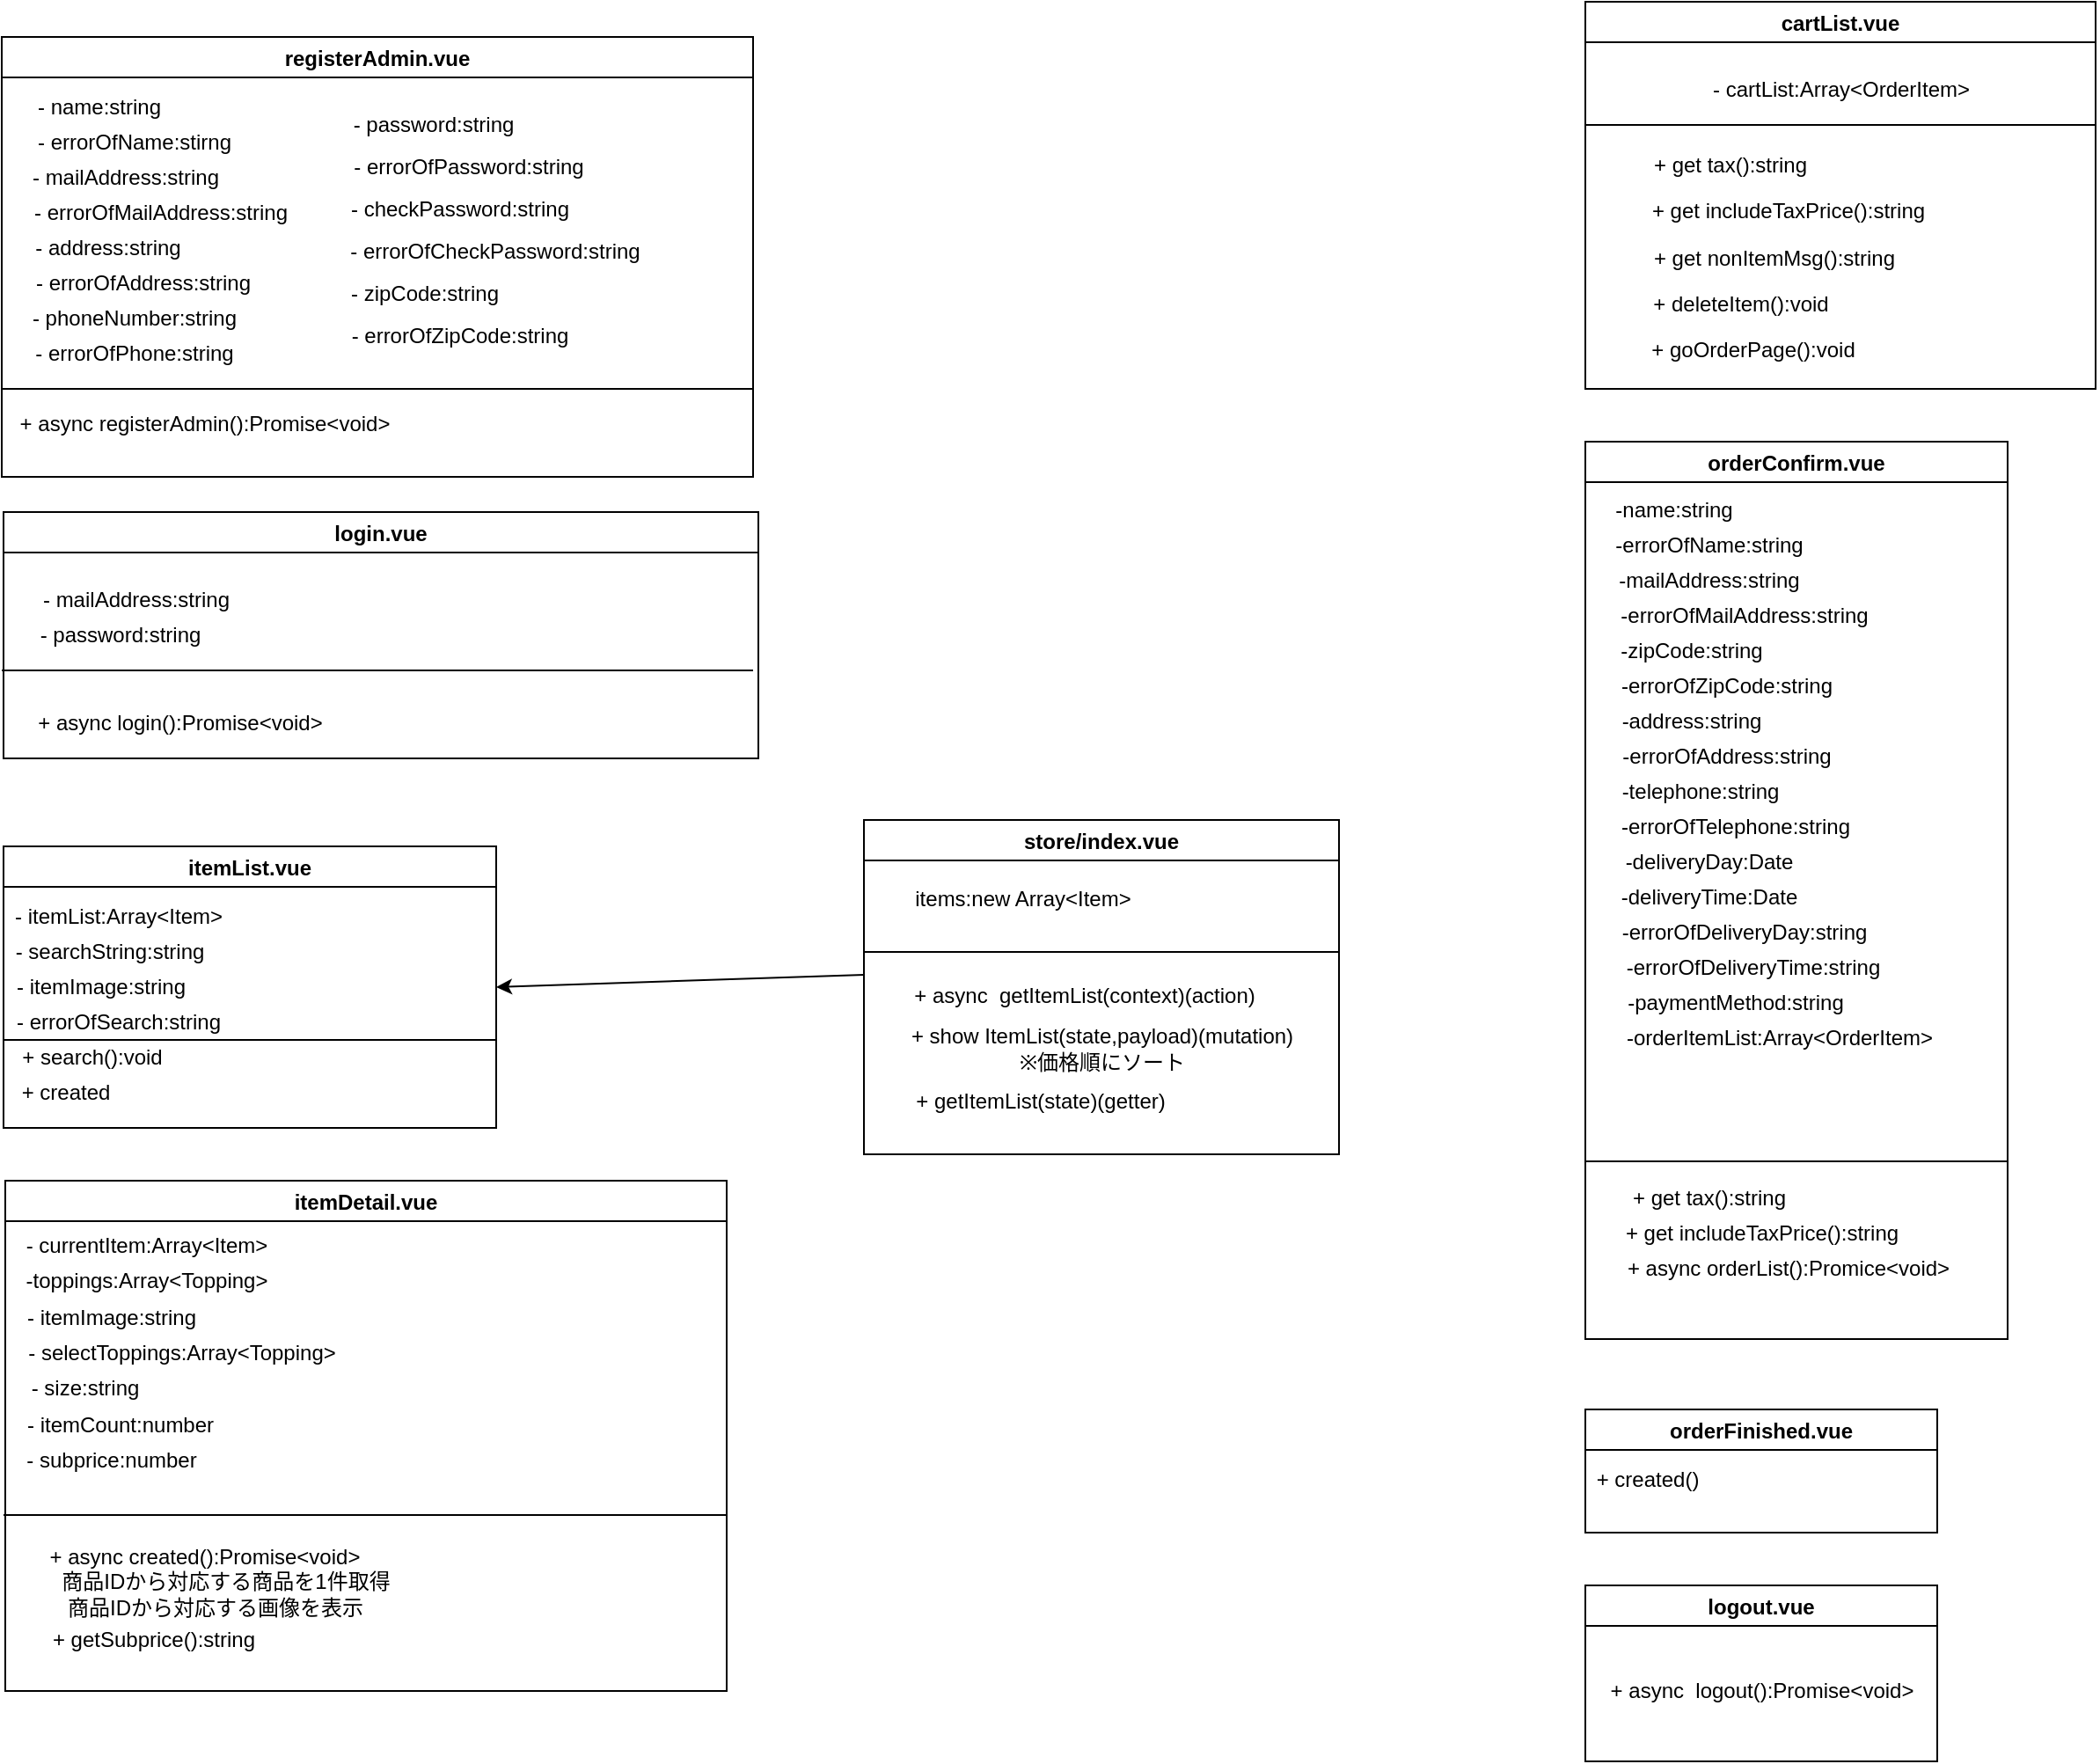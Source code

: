 <mxfile>
    <diagram id="MkU0K9SvUidhCmnn8r5E" name="ページ1">
        <mxGraphModel dx="2678" dy="1428" grid="1" gridSize="10" guides="1" tooltips="1" connect="1" arrows="1" fold="1" page="1" pageScale="1" pageWidth="827" pageHeight="1169" background="none" math="0" shadow="0">
            <root>
                <mxCell id="0"/>
                <mxCell id="1" parent="0"/>
                <mxCell id="2" value="registerAdmin.vue" style="swimlane;" vertex="1" parent="1">
                    <mxGeometry x="20" y="50" width="427" height="250" as="geometry"/>
                </mxCell>
                <mxCell id="8g1K3p20LejxtBm2tgvX-18" value="- name:string" style="text;html=1;align=center;verticalAlign=middle;resizable=0;points=[];autosize=1;strokeColor=none;" vertex="1" parent="2">
                    <mxGeometry x="10" y="30" width="90" height="20" as="geometry"/>
                </mxCell>
                <mxCell id="8g1K3p20LejxtBm2tgvX-19" value="- errorOfName:stirng" style="text;html=1;align=center;verticalAlign=middle;resizable=0;points=[];autosize=1;strokeColor=none;" vertex="1" parent="2">
                    <mxGeometry x="10" y="50" width="130" height="20" as="geometry"/>
                </mxCell>
                <mxCell id="8g1K3p20LejxtBm2tgvX-20" value="- mailAddress:string" style="text;html=1;align=center;verticalAlign=middle;resizable=0;points=[];autosize=1;strokeColor=none;" vertex="1" parent="2">
                    <mxGeometry x="10" y="70" width="120" height="20" as="geometry"/>
                </mxCell>
                <mxCell id="8g1K3p20LejxtBm2tgvX-21" value="- errorOfMailAddress:string" style="text;html=1;align=center;verticalAlign=middle;resizable=0;points=[];autosize=1;strokeColor=none;" vertex="1" parent="2">
                    <mxGeometry x="10" y="90" width="160" height="20" as="geometry"/>
                </mxCell>
                <mxCell id="8g1K3p20LejxtBm2tgvX-22" value="- address:string" style="text;html=1;align=center;verticalAlign=middle;resizable=0;points=[];autosize=1;strokeColor=none;" vertex="1" parent="2">
                    <mxGeometry x="10" y="110" width="100" height="20" as="geometry"/>
                </mxCell>
                <mxCell id="8g1K3p20LejxtBm2tgvX-23" value="- errorOfAddress:string" style="text;html=1;align=center;verticalAlign=middle;resizable=0;points=[];autosize=1;strokeColor=none;" vertex="1" parent="2">
                    <mxGeometry x="10" y="130" width="140" height="20" as="geometry"/>
                </mxCell>
                <mxCell id="8g1K3p20LejxtBm2tgvX-24" value="- phoneNumber:string" style="text;html=1;align=center;verticalAlign=middle;resizable=0;points=[];autosize=1;strokeColor=none;" vertex="1" parent="2">
                    <mxGeometry x="10" y="150" width="130" height="20" as="geometry"/>
                </mxCell>
                <mxCell id="8g1K3p20LejxtBm2tgvX-25" value="- errorOfPhone:string" style="text;html=1;align=center;verticalAlign=middle;resizable=0;points=[];autosize=1;strokeColor=none;" vertex="1" parent="2">
                    <mxGeometry x="10" y="170" width="130" height="20" as="geometry"/>
                </mxCell>
                <mxCell id="8g1K3p20LejxtBm2tgvX-26" value="- password:string" style="text;html=1;align=center;verticalAlign=middle;resizable=0;points=[];autosize=1;strokeColor=none;" vertex="1" parent="2">
                    <mxGeometry x="190" y="40" width="110" height="20" as="geometry"/>
                </mxCell>
                <mxCell id="8g1K3p20LejxtBm2tgvX-27" value="- errorOfPassword:string" style="text;html=1;align=center;verticalAlign=middle;resizable=0;points=[];autosize=1;strokeColor=none;" vertex="1" parent="2">
                    <mxGeometry x="190" y="64" width="150" height="20" as="geometry"/>
                </mxCell>
                <mxCell id="8g1K3p20LejxtBm2tgvX-31" value="- errorOfCheckPassword:string" style="text;html=1;align=center;verticalAlign=middle;resizable=0;points=[];autosize=1;strokeColor=none;" vertex="1" parent="2">
                    <mxGeometry x="190" y="112" width="180" height="20" as="geometry"/>
                </mxCell>
                <mxCell id="8g1K3p20LejxtBm2tgvX-36" value="- checkPassword:string" style="text;html=1;align=center;verticalAlign=middle;resizable=0;points=[];autosize=1;strokeColor=none;" vertex="1" parent="2">
                    <mxGeometry x="190" y="88" width="140" height="20" as="geometry"/>
                </mxCell>
                <mxCell id="8g1K3p20LejxtBm2tgvX-33" value="- errorOfZipCode:string" style="text;html=1;align=center;verticalAlign=middle;resizable=0;points=[];autosize=1;strokeColor=none;" vertex="1" parent="2">
                    <mxGeometry x="190" y="160" width="140" height="20" as="geometry"/>
                </mxCell>
                <mxCell id="8g1K3p20LejxtBm2tgvX-32" value="- zipCode:string" style="text;html=1;align=center;verticalAlign=middle;resizable=0;points=[];autosize=1;strokeColor=none;" vertex="1" parent="2">
                    <mxGeometry x="190" y="136" width="100" height="20" as="geometry"/>
                </mxCell>
                <mxCell id="8g1K3p20LejxtBm2tgvX-37" value="" style="endArrow=none;html=1;" edge="1" parent="2">
                    <mxGeometry width="50" height="50" relative="1" as="geometry">
                        <mxPoint y="200" as="sourcePoint"/>
                        <mxPoint x="427" y="200" as="targetPoint"/>
                    </mxGeometry>
                </mxCell>
                <mxCell id="8g1K3p20LejxtBm2tgvX-39" value="+ async registerAdmin():Promise&amp;lt;void&amp;gt;" style="text;html=1;align=center;verticalAlign=middle;resizable=0;points=[];autosize=1;strokeColor=none;" vertex="1" parent="2">
                    <mxGeometry y="210" width="230" height="20" as="geometry"/>
                </mxCell>
                <mxCell id="7" value="itemDetail.vue" style="swimlane;" vertex="1" parent="1">
                    <mxGeometry x="22" y="700" width="410" height="290" as="geometry"/>
                </mxCell>
                <mxCell id="hY5s72IZADYShjEi0Xvi-10" value="-toppings:Array&amp;lt;Topping&amp;gt;" style="text;html=1;align=center;verticalAlign=middle;resizable=0;points=[];autosize=1;strokeColor=none;" vertex="1" parent="7">
                    <mxGeometry x="5" y="47" width="150" height="20" as="geometry"/>
                </mxCell>
                <mxCell id="hY5s72IZADYShjEi0Xvi-14" value="- itemImage:string" style="text;html=1;align=center;verticalAlign=middle;resizable=0;points=[];autosize=1;strokeColor=none;" vertex="1" parent="7">
                    <mxGeometry x="5" y="68" width="110" height="20" as="geometry"/>
                </mxCell>
                <mxCell id="hY5s72IZADYShjEi0Xvi-15" value="- selectToppings:Array&amp;lt;Topping&amp;gt;" style="text;html=1;align=center;verticalAlign=middle;resizable=0;points=[];autosize=1;strokeColor=none;" vertex="1" parent="7">
                    <mxGeometry x="5" y="88" width="190" height="20" as="geometry"/>
                </mxCell>
                <mxCell id="hY5s72IZADYShjEi0Xvi-17" value="- size:string" style="text;html=1;align=center;verticalAlign=middle;resizable=0;points=[];autosize=1;strokeColor=none;" vertex="1" parent="7">
                    <mxGeometry x="5" y="108" width="80" height="20" as="geometry"/>
                </mxCell>
                <mxCell id="hY5s72IZADYShjEi0Xvi-19" value="- itemCount:number" style="text;html=1;align=center;verticalAlign=middle;resizable=0;points=[];autosize=1;strokeColor=none;" vertex="1" parent="7">
                    <mxGeometry x="5" y="129" width="120" height="20" as="geometry"/>
                </mxCell>
                <mxCell id="hY5s72IZADYShjEi0Xvi-21" value="- subprice:number" style="text;html=1;align=center;verticalAlign=middle;resizable=0;points=[];autosize=1;strokeColor=none;" vertex="1" parent="7">
                    <mxGeometry x="5" y="149" width="110" height="20" as="geometry"/>
                </mxCell>
                <mxCell id="hY5s72IZADYShjEi0Xvi-25" value="" style="endArrow=none;html=1;" edge="1" parent="7">
                    <mxGeometry width="50" height="50" relative="1" as="geometry">
                        <mxPoint x="-1" y="190" as="sourcePoint"/>
                        <mxPoint x="410" y="190" as="targetPoint"/>
                    </mxGeometry>
                </mxCell>
                <mxCell id="hY5s72IZADYShjEi0Xvi-27" value="+ async created():Promise&amp;lt;void&amp;gt;　&lt;br&gt;　　商品IDから対応する商品を1件取得&lt;br&gt;　商品IDから対応する画像を表示" style="text;html=1;align=center;verticalAlign=middle;resizable=0;points=[];autosize=1;strokeColor=none;" vertex="1" parent="7">
                    <mxGeometry x="-2" y="203" width="230" height="50" as="geometry"/>
                </mxCell>
                <mxCell id="hY5s72IZADYShjEi0Xvi-28" value="+ getSubprice():string" style="text;html=1;align=center;verticalAlign=middle;resizable=0;points=[];autosize=1;strokeColor=none;" vertex="1" parent="7">
                    <mxGeometry x="19" y="251" width="130" height="20" as="geometry"/>
                </mxCell>
                <mxCell id="hY5s72IZADYShjEi0Xvi-46" value="- currentItem:Array&amp;lt;Item&amp;gt;" style="text;html=1;align=center;verticalAlign=middle;resizable=0;points=[];autosize=1;strokeColor=none;" vertex="1" parent="7">
                    <mxGeometry x="5" y="27" width="150" height="20" as="geometry"/>
                </mxCell>
                <mxCell id="9" value="itemList.vue" style="swimlane;" vertex="1" parent="1">
                    <mxGeometry x="21" y="510" width="280" height="160" as="geometry"/>
                </mxCell>
                <mxCell id="12" value="- itemList:Array&amp;lt;Item&amp;gt;" style="text;html=1;align=center;verticalAlign=middle;resizable=0;points=[];autosize=1;strokeColor=none;" vertex="1" parent="9">
                    <mxGeometry y="30" width="130" height="20" as="geometry"/>
                </mxCell>
                <mxCell id="17" value="- itemImage:string" style="text;html=1;align=center;verticalAlign=middle;resizable=0;points=[];autosize=1;strokeColor=none;" vertex="1" parent="9">
                    <mxGeometry y="70" width="110" height="20" as="geometry"/>
                </mxCell>
                <mxCell id="19" value="- errorOfSearch:string&lt;br&gt;" style="text;html=1;align=center;verticalAlign=middle;resizable=0;points=[];autosize=1;strokeColor=none;" vertex="1" parent="9">
                    <mxGeometry y="90" width="130" height="20" as="geometry"/>
                </mxCell>
                <mxCell id="13" value="- searchString:string" style="text;html=1;align=center;verticalAlign=middle;resizable=0;points=[];autosize=1;strokeColor=none;" vertex="1" parent="9">
                    <mxGeometry y="50" width="120" height="20" as="geometry"/>
                </mxCell>
                <mxCell id="41" value="" style="endArrow=none;html=1;startArrow=none;" edge="1" parent="9">
                    <mxGeometry width="50" height="50" relative="1" as="geometry">
                        <mxPoint y="110" as="sourcePoint"/>
                        <mxPoint x="280" y="110" as="targetPoint"/>
                        <Array as="points">
                            <mxPoint x="116" y="110"/>
                        </Array>
                    </mxGeometry>
                </mxCell>
                <mxCell id="30" value="+ search():void" style="text;html=1;align=center;verticalAlign=middle;resizable=0;points=[];autosize=1;strokeColor=none;" vertex="1" parent="9">
                    <mxGeometry y="110" width="100" height="20" as="geometry"/>
                </mxCell>
                <mxCell id="44" value="+ created" style="text;html=1;align=center;verticalAlign=middle;resizable=0;points=[];autosize=1;strokeColor=none;" vertex="1" parent="9">
                    <mxGeometry y="130" width="70" height="20" as="geometry"/>
                </mxCell>
                <mxCell id="6" value="login.vue" style="swimlane;" vertex="1" parent="1">
                    <mxGeometry x="21" y="320" width="429" height="140" as="geometry"/>
                </mxCell>
                <mxCell id="8g1K3p20LejxtBm2tgvX-40" value="- password:string" style="text;html=1;align=center;verticalAlign=middle;resizable=0;points=[];autosize=1;strokeColor=none;" vertex="1" parent="6">
                    <mxGeometry x="11" y="60" width="110" height="20" as="geometry"/>
                </mxCell>
                <mxCell id="8g1K3p20LejxtBm2tgvX-41" value="- mailAddress:string" style="text;html=1;align=center;verticalAlign=middle;resizable=0;points=[];autosize=1;strokeColor=none;" vertex="1" parent="6">
                    <mxGeometry x="15" y="40" width="120" height="20" as="geometry"/>
                </mxCell>
                <mxCell id="hY5s72IZADYShjEi0Xvi-9" value="orderConfirm.vue" style="swimlane;" vertex="1" parent="1">
                    <mxGeometry x="920" y="280" width="240" height="510" as="geometry"/>
                </mxCell>
                <mxCell id="11" value="-name:string" style="text;html=1;align=center;verticalAlign=middle;resizable=0;points=[];autosize=1;strokeColor=none;" vertex="1" parent="hY5s72IZADYShjEi0Xvi-9">
                    <mxGeometry x="10" y="29" width="80" height="20" as="geometry"/>
                </mxCell>
                <mxCell id="14" value="-errorOfName:string" style="text;html=1;align=center;verticalAlign=middle;resizable=0;points=[];autosize=1;strokeColor=none;" vertex="1" parent="hY5s72IZADYShjEi0Xvi-9">
                    <mxGeometry x="10" y="49" width="120" height="20" as="geometry"/>
                </mxCell>
                <mxCell id="15" value="-mailAddress:string" style="text;html=1;align=center;verticalAlign=middle;resizable=0;points=[];autosize=1;strokeColor=none;" vertex="1" parent="hY5s72IZADYShjEi0Xvi-9">
                    <mxGeometry x="10" y="69" width="120" height="20" as="geometry"/>
                </mxCell>
                <mxCell id="16" value="-errorOfMailAddress:string" style="text;html=1;align=center;verticalAlign=middle;resizable=0;points=[];autosize=1;strokeColor=none;" vertex="1" parent="hY5s72IZADYShjEi0Xvi-9">
                    <mxGeometry x="10" y="89" width="160" height="20" as="geometry"/>
                </mxCell>
                <mxCell id="18" value="-zipCode:string" style="text;html=1;align=center;verticalAlign=middle;resizable=0;points=[];autosize=1;strokeColor=none;" vertex="1" parent="hY5s72IZADYShjEi0Xvi-9">
                    <mxGeometry x="10" y="109" width="100" height="20" as="geometry"/>
                </mxCell>
                <mxCell id="20" value="-errorOfZipCode:string" style="text;html=1;align=center;verticalAlign=middle;resizable=0;points=[];autosize=1;strokeColor=none;" vertex="1" parent="hY5s72IZADYShjEi0Xvi-9">
                    <mxGeometry x="10" y="129" width="140" height="20" as="geometry"/>
                </mxCell>
                <mxCell id="21" value="-address:string" style="text;html=1;align=center;verticalAlign=middle;resizable=0;points=[];autosize=1;strokeColor=none;" vertex="1" parent="hY5s72IZADYShjEi0Xvi-9">
                    <mxGeometry x="15" y="149" width="90" height="20" as="geometry"/>
                </mxCell>
                <mxCell id="22" value="-errorOfAddress:string" style="text;html=1;align=center;verticalAlign=middle;resizable=0;points=[];autosize=1;strokeColor=none;" vertex="1" parent="hY5s72IZADYShjEi0Xvi-9">
                    <mxGeometry x="15" y="169" width="130" height="20" as="geometry"/>
                </mxCell>
                <mxCell id="24" value="-telephone:string" style="text;html=1;align=center;verticalAlign=middle;resizable=0;points=[];autosize=1;strokeColor=none;" vertex="1" parent="hY5s72IZADYShjEi0Xvi-9">
                    <mxGeometry x="15" y="189" width="100" height="20" as="geometry"/>
                </mxCell>
                <mxCell id="25" value="-errorOfTelephone:string" style="text;html=1;align=center;verticalAlign=middle;resizable=0;points=[];autosize=1;strokeColor=none;" vertex="1" parent="hY5s72IZADYShjEi0Xvi-9">
                    <mxGeometry x="10" y="209" width="150" height="20" as="geometry"/>
                </mxCell>
                <mxCell id="26" value="-deliveryDay:Date" style="text;html=1;align=center;verticalAlign=middle;resizable=0;points=[];autosize=1;strokeColor=none;" vertex="1" parent="hY5s72IZADYShjEi0Xvi-9">
                    <mxGeometry x="15" y="229" width="110" height="20" as="geometry"/>
                </mxCell>
                <mxCell id="27" value="-deliveryTime:Date" style="text;html=1;align=center;verticalAlign=middle;resizable=0;points=[];autosize=1;strokeColor=none;" vertex="1" parent="hY5s72IZADYShjEi0Xvi-9">
                    <mxGeometry x="10" y="249" width="120" height="20" as="geometry"/>
                </mxCell>
                <mxCell id="28" value="-errorOfDeliveryDay:string" style="text;html=1;align=center;verticalAlign=middle;resizable=0;points=[];autosize=1;strokeColor=none;" vertex="1" parent="hY5s72IZADYShjEi0Xvi-9">
                    <mxGeometry x="15" y="269" width="150" height="20" as="geometry"/>
                </mxCell>
                <mxCell id="33" value="-errorOfDeliveryTime:string" style="text;html=1;align=center;verticalAlign=middle;resizable=0;points=[];autosize=1;strokeColor=none;" vertex="1" parent="hY5s72IZADYShjEi0Xvi-9">
                    <mxGeometry x="15" y="289" width="160" height="20" as="geometry"/>
                </mxCell>
                <mxCell id="34" value="-paymentMethod:string" style="text;html=1;align=center;verticalAlign=middle;resizable=0;points=[];autosize=1;strokeColor=none;" vertex="1" parent="hY5s72IZADYShjEi0Xvi-9">
                    <mxGeometry x="15" y="309" width="140" height="20" as="geometry"/>
                </mxCell>
                <mxCell id="35" value="-orderItemList:Array&amp;lt;OrderItem&amp;gt;" style="text;html=1;align=center;verticalAlign=middle;resizable=0;points=[];autosize=1;strokeColor=none;" vertex="1" parent="hY5s72IZADYShjEi0Xvi-9">
                    <mxGeometry x="15" y="329" width="190" height="20" as="geometry"/>
                </mxCell>
                <mxCell id="47" value="" style="endArrow=none;html=1;" edge="1" parent="hY5s72IZADYShjEi0Xvi-9">
                    <mxGeometry width="50" height="50" relative="1" as="geometry">
                        <mxPoint y="409" as="sourcePoint"/>
                        <mxPoint x="240" y="409" as="targetPoint"/>
                    </mxGeometry>
                </mxCell>
                <mxCell id="63" value="+ get tax():string" style="text;html=1;align=center;verticalAlign=middle;resizable=0;points=[];autosize=1;strokeColor=none;" vertex="1" parent="hY5s72IZADYShjEi0Xvi-9">
                    <mxGeometry x="20" y="420" width="100" height="20" as="geometry"/>
                </mxCell>
                <mxCell id="64" value="+ get includeTaxPrice():string" style="text;html=1;align=center;verticalAlign=middle;resizable=0;points=[];autosize=1;strokeColor=none;" vertex="1" parent="hY5s72IZADYShjEi0Xvi-9">
                    <mxGeometry x="15" y="440" width="170" height="20" as="geometry"/>
                </mxCell>
                <mxCell id="65" value="+ async orderList():Promice&amp;lt;void&amp;gt;" style="text;html=1;align=center;verticalAlign=middle;resizable=0;points=[];autosize=1;strokeColor=none;" vertex="1" parent="hY5s72IZADYShjEi0Xvi-9">
                    <mxGeometry x="15" y="460" width="200" height="20" as="geometry"/>
                </mxCell>
                <mxCell id="8g1K3p20LejxtBm2tgvX-10" value="orderFinished.vue" style="swimlane;" vertex="1" parent="1">
                    <mxGeometry x="920" y="830" width="200" height="70" as="geometry"/>
                </mxCell>
                <mxCell id="59" value="+ created()" style="text;html=1;align=center;verticalAlign=middle;resizable=0;points=[];autosize=1;strokeColor=none;" vertex="1" parent="8g1K3p20LejxtBm2tgvX-10">
                    <mxGeometry y="30" width="70" height="20" as="geometry"/>
                </mxCell>
                <mxCell id="5" value="cartList.vue" style="swimlane;" vertex="1" parent="1">
                    <mxGeometry x="920" y="30" width="290" height="220" as="geometry"/>
                </mxCell>
                <mxCell id="8g1K3p20LejxtBm2tgvX-50" value="+ get tax():string" style="text;html=1;align=center;verticalAlign=middle;resizable=0;points=[];autosize=1;strokeColor=none;" vertex="1" parent="5">
                    <mxGeometry x="32" y="82.5" width="100" height="20" as="geometry"/>
                </mxCell>
                <mxCell id="49" value="+ get includeTaxPrice():string" style="text;html=1;align=center;verticalAlign=middle;resizable=0;points=[];autosize=1;strokeColor=none;" vertex="1" parent="5">
                    <mxGeometry x="30" y="108.5" width="170" height="20" as="geometry"/>
                </mxCell>
                <mxCell id="8g1K3p20LejxtBm2tgvX-45" value="- cartList:Array&amp;lt;OrderItem&amp;gt;" style="text;html=1;align=center;verticalAlign=middle;resizable=0;points=[];autosize=1;strokeColor=none;" vertex="1" parent="5">
                    <mxGeometry x="65" y="40" width="160" height="20" as="geometry"/>
                </mxCell>
                <mxCell id="48" value="" style="endArrow=none;html=1;startArrow=none;" edge="1" parent="5">
                    <mxGeometry width="50" height="50" relative="1" as="geometry">
                        <mxPoint y="70" as="sourcePoint"/>
                        <mxPoint x="290" y="70" as="targetPoint"/>
                        <Array as="points">
                            <mxPoint x="207" y="70"/>
                        </Array>
                    </mxGeometry>
                </mxCell>
                <mxCell id="8g1K3p20LejxtBm2tgvX-49" value="+ deleteItem():void" style="text;html=1;align=center;verticalAlign=middle;resizable=0;points=[];autosize=1;strokeColor=none;" vertex="1" parent="5">
                    <mxGeometry x="28" y="161.5" width="120" height="20" as="geometry"/>
                </mxCell>
                <mxCell id="50" value="+ get nonItemMsg():string" style="text;html=1;align=center;verticalAlign=middle;resizable=0;points=[];autosize=1;strokeColor=none;" vertex="1" parent="5">
                    <mxGeometry x="32" y="135.5" width="150" height="20" as="geometry"/>
                </mxCell>
                <mxCell id="4" value="logout.vue" style="swimlane;" vertex="1" parent="1">
                    <mxGeometry x="920" y="930" width="200" height="100" as="geometry"/>
                </mxCell>
                <mxCell id="66" value="+ async&amp;nbsp; logout():Promise&amp;lt;void&amp;gt;" style="text;html=1;align=center;verticalAlign=middle;resizable=0;points=[];autosize=1;strokeColor=none;" vertex="1" parent="4">
                    <mxGeometry x="5" y="50" width="190" height="20" as="geometry"/>
                </mxCell>
                <mxCell id="8g1K3p20LejxtBm2tgvX-43" value="+ async login():Promise&amp;lt;void&amp;gt;" style="text;html=1;align=center;verticalAlign=middle;resizable=0;points=[];autosize=1;strokeColor=none;" vertex="1" parent="1">
                    <mxGeometry x="31" y="430" width="180" height="20" as="geometry"/>
                </mxCell>
                <mxCell id="51" value="+ goOrderPage():void" style="text;html=1;align=center;verticalAlign=middle;resizable=0;points=[];autosize=1;strokeColor=none;" vertex="1" parent="1">
                    <mxGeometry x="950" y="217.5" width="130" height="20" as="geometry"/>
                </mxCell>
                <mxCell id="56" value="store/index.vue" style="swimlane;" vertex="1" parent="1">
                    <mxGeometry x="510" y="495" width="270" height="190" as="geometry"/>
                </mxCell>
                <mxCell id="58" value="+ show ItemList(state,payload)(mutation)&lt;br&gt;※価格順にソート" style="text;html=1;align=center;verticalAlign=middle;resizable=0;points=[];autosize=1;strokeColor=none;" vertex="1" parent="56">
                    <mxGeometry x="20" y="115" width="230" height="30" as="geometry"/>
                </mxCell>
                <mxCell id="61" value="items:new Array&amp;lt;Item&amp;gt;" style="text;html=1;align=center;verticalAlign=middle;resizable=0;points=[];autosize=1;strokeColor=none;" vertex="1" parent="56">
                    <mxGeometry x="20" y="35" width="140" height="20" as="geometry"/>
                </mxCell>
                <mxCell id="60" value="+ getItemList(state)(getter)" style="text;html=1;align=center;verticalAlign=middle;resizable=0;points=[];autosize=1;strokeColor=none;" vertex="1" parent="56">
                    <mxGeometry x="20" y="150" width="160" height="20" as="geometry"/>
                </mxCell>
                <mxCell id="57" value="+ async&amp;nbsp; getItemList(context)(action)" style="text;html=1;align=center;verticalAlign=middle;resizable=0;points=[];autosize=1;strokeColor=none;" vertex="1" parent="56">
                    <mxGeometry x="20" y="90" width="210" height="20" as="geometry"/>
                </mxCell>
                <mxCell id="67" value="" style="endArrow=none;html=1;" edge="1" parent="1">
                    <mxGeometry width="50" height="50" relative="1" as="geometry">
                        <mxPoint x="20" y="410" as="sourcePoint"/>
                        <mxPoint x="447" y="410" as="targetPoint"/>
                    </mxGeometry>
                </mxCell>
                <mxCell id="68" style="edgeStyle=none;html=1;entryX=1;entryY=0.5;entryDx=0;entryDy=0;" edge="1" parent="1" target="9">
                    <mxGeometry relative="1" as="geometry">
                        <mxPoint x="510" y="583" as="sourcePoint"/>
                    </mxGeometry>
                </mxCell>
                <mxCell id="69" value="" style="endArrow=none;html=1;" edge="1" parent="1">
                    <mxGeometry width="50" height="50" relative="1" as="geometry">
                        <mxPoint x="510" y="570" as="sourcePoint"/>
                        <mxPoint x="780" y="570" as="targetPoint"/>
                    </mxGeometry>
                </mxCell>
            </root>
        </mxGraphModel>
    </diagram>
    <diagram id="rqsTFQWoGZ09i4zTo02N" name="ページ1">
        <mxGraphModel dx="1936" dy="1142" grid="1" gridSize="10" guides="1" tooltips="1" connect="1" arrows="1" fold="1" page="1" pageScale="1" pageWidth="827" pageHeight="1169" math="0" shadow="0">
            <root>
                <mxCell id="0"/>
                <mxCell id="1" parent="0"/>
            </root>
        </mxGraphModel>
    </diagram>
</mxfile>